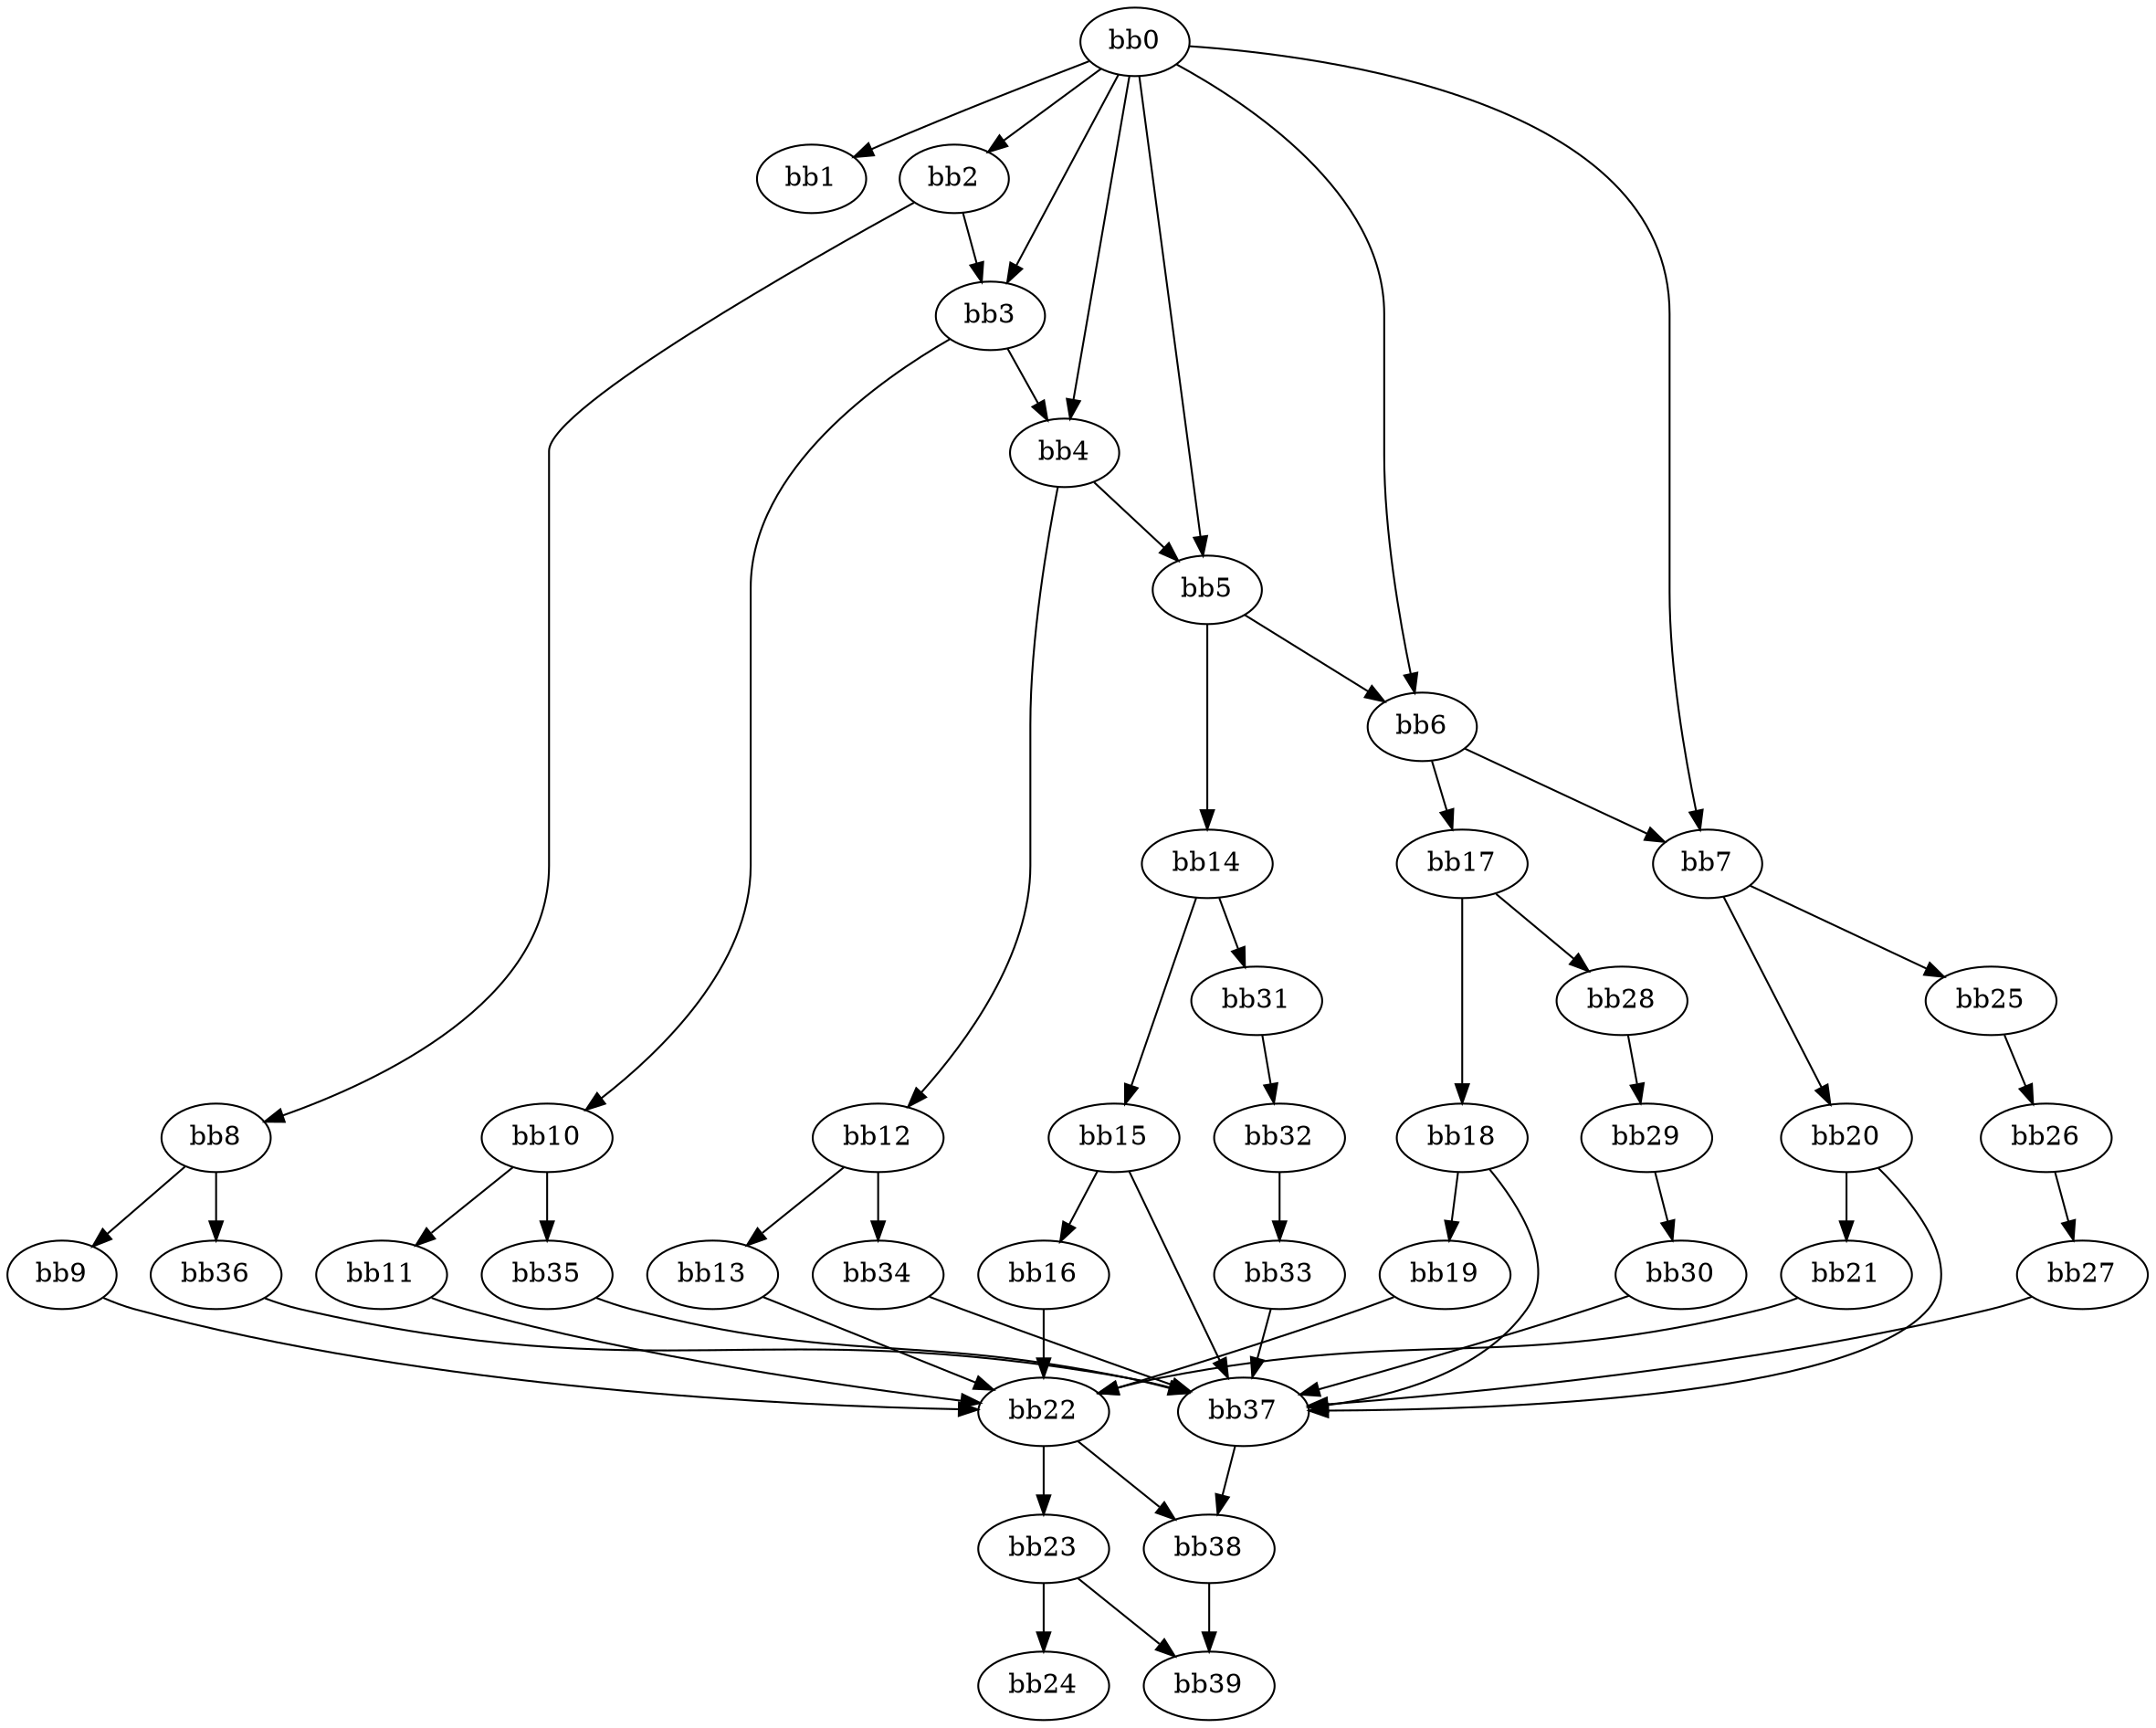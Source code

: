 digraph {
    0 [ label = "bb0\l" ]
    1 [ label = "bb1\l" ]
    2 [ label = "bb2\l" ]
    3 [ label = "bb3\l" ]
    4 [ label = "bb4\l" ]
    5 [ label = "bb5\l" ]
    6 [ label = "bb6\l" ]
    7 [ label = "bb7\l" ]
    8 [ label = "bb8\l" ]
    9 [ label = "bb9\l" ]
    10 [ label = "bb10\l" ]
    11 [ label = "bb11\l" ]
    12 [ label = "bb12\l" ]
    13 [ label = "bb13\l" ]
    14 [ label = "bb14\l" ]
    15 [ label = "bb15\l" ]
    16 [ label = "bb16\l" ]
    17 [ label = "bb17\l" ]
    18 [ label = "bb18\l" ]
    19 [ label = "bb19\l" ]
    20 [ label = "bb20\l" ]
    21 [ label = "bb21\l" ]
    22 [ label = "bb22\l" ]
    23 [ label = "bb23\l" ]
    24 [ label = "bb24\l" ]
    25 [ label = "bb25\l" ]
    26 [ label = "bb26\l" ]
    27 [ label = "bb27\l" ]
    28 [ label = "bb28\l" ]
    29 [ label = "bb29\l" ]
    30 [ label = "bb30\l" ]
    31 [ label = "bb31\l" ]
    32 [ label = "bb32\l" ]
    33 [ label = "bb33\l" ]
    34 [ label = "bb34\l" ]
    35 [ label = "bb35\l" ]
    36 [ label = "bb36\l" ]
    37 [ label = "bb37\l" ]
    38 [ label = "bb38\l" ]
    39 [ label = "bb39\l" ]
    0 -> 1 [ ]
    0 -> 2 [ ]
    0 -> 3 [ ]
    0 -> 4 [ ]
    0 -> 5 [ ]
    0 -> 6 [ ]
    0 -> 7 [ ]
    2 -> 3 [ ]
    2 -> 8 [ ]
    3 -> 4 [ ]
    3 -> 10 [ ]
    4 -> 5 [ ]
    4 -> 12 [ ]
    5 -> 6 [ ]
    5 -> 14 [ ]
    6 -> 7 [ ]
    6 -> 17 [ ]
    7 -> 20 [ ]
    7 -> 25 [ ]
    8 -> 9 [ ]
    8 -> 36 [ ]
    9 -> 22 [ ]
    10 -> 11 [ ]
    10 -> 35 [ ]
    11 -> 22 [ ]
    12 -> 13 [ ]
    12 -> 34 [ ]
    13 -> 22 [ ]
    14 -> 15 [ ]
    14 -> 31 [ ]
    15 -> 16 [ ]
    15 -> 37 [ ]
    16 -> 22 [ ]
    17 -> 18 [ ]
    17 -> 28 [ ]
    18 -> 19 [ ]
    18 -> 37 [ ]
    19 -> 22 [ ]
    20 -> 21 [ ]
    20 -> 37 [ ]
    21 -> 22 [ ]
    22 -> 23 [ ]
    22 -> 38 [ ]
    23 -> 24 [ ]
    23 -> 39 [ ]
    25 -> 26 [ ]
    26 -> 27 [ ]
    27 -> 37 [ ]
    28 -> 29 [ ]
    29 -> 30 [ ]
    30 -> 37 [ ]
    31 -> 32 [ ]
    32 -> 33 [ ]
    33 -> 37 [ ]
    34 -> 37 [ ]
    35 -> 37 [ ]
    36 -> 37 [ ]
    37 -> 38 [ ]
    38 -> 39 [ ]
}

